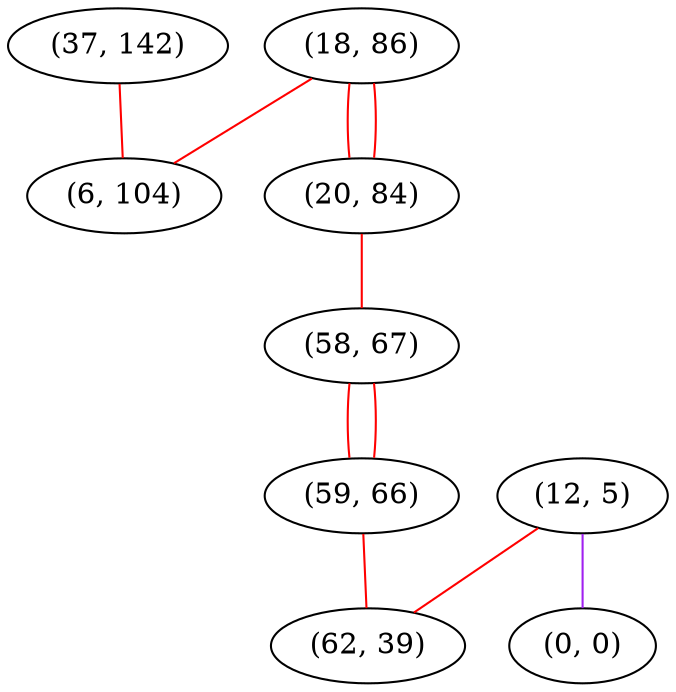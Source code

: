 graph "" {
"(37, 142)";
"(18, 86)";
"(6, 104)";
"(20, 84)";
"(58, 67)";
"(12, 5)";
"(0, 0)";
"(59, 66)";
"(62, 39)";
"(37, 142)" -- "(6, 104)"  [color=red, key=0, weight=1];
"(18, 86)" -- "(20, 84)"  [color=red, key=0, weight=1];
"(18, 86)" -- "(20, 84)"  [color=red, key=1, weight=1];
"(18, 86)" -- "(6, 104)"  [color=red, key=0, weight=1];
"(20, 84)" -- "(58, 67)"  [color=red, key=0, weight=1];
"(58, 67)" -- "(59, 66)"  [color=red, key=0, weight=1];
"(58, 67)" -- "(59, 66)"  [color=red, key=1, weight=1];
"(12, 5)" -- "(0, 0)"  [color=purple, key=0, weight=4];
"(12, 5)" -- "(62, 39)"  [color=red, key=0, weight=1];
"(59, 66)" -- "(62, 39)"  [color=red, key=0, weight=1];
}

